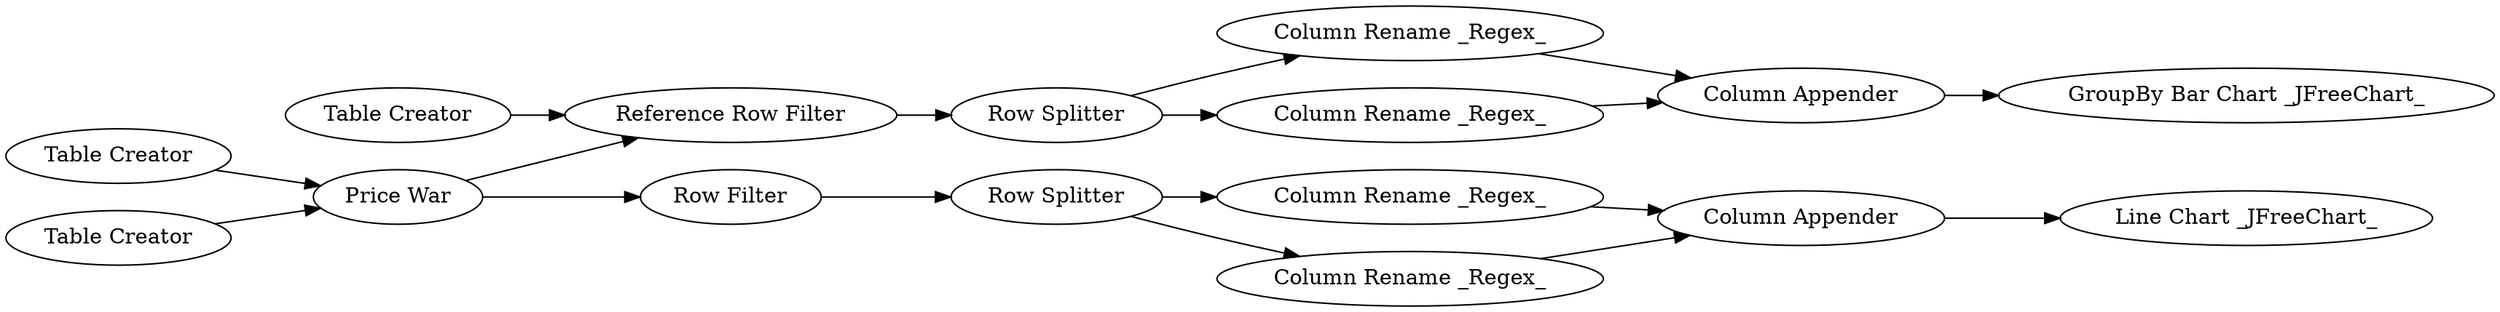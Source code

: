 digraph {
	"8318152023963383504_45" [label="Line Chart _JFreeChart_"]
	"-155298900882637571_41" [label="Row Splitter"]
	"-155298900882637571_43" [label="Column Rename _Regex_"]
	"-5138147963332111562_52" [label="Column Rename _Regex_"]
	"-155298900882637571_51" [label="Column Appender"]
	"8318152023963383504_1" [label="Table Creator"]
	"-5138147963332111562_51" [label="Column Rename _Regex_"]
	"8318152023963383504_54" [label="GroupBy Bar Chart _JFreeChart_"]
	"-5138147963332111562_53" [label="Row Splitter"]
	"-5138147963332111562_58" [label="Column Appender"]
	"-155298900882637571_42" [label="Column Rename _Regex_"]
	"8318152023963383504_3" [label="Price War"]
	"-5138147963332111562_56" [label="Table Creator"]
	"-155298900882637571_49" [label="Row Filter"]
	"8318152023963383504_2" [label="Table Creator"]
	"-5138147963332111562_57" [label="Reference Row Filter"]
	"-155298900882637571_42" -> "-155298900882637571_51"
	"-5138147963332111562_57" -> "-5138147963332111562_53"
	"-5138147963332111562_52" -> "-5138147963332111562_58"
	"-155298900882637571_43" -> "-155298900882637571_51"
	"-155298900882637571_51" -> "8318152023963383504_45"
	"8318152023963383504_1" -> "8318152023963383504_3"
	"-155298900882637571_49" -> "-155298900882637571_41"
	"-155298900882637571_41" -> "-155298900882637571_42"
	"-155298900882637571_41" -> "-155298900882637571_43"
	"8318152023963383504_3" -> "-5138147963332111562_57"
	"-5138147963332111562_58" -> "8318152023963383504_54"
	"-5138147963332111562_53" -> "-5138147963332111562_52"
	"8318152023963383504_3" -> "-155298900882637571_49"
	"-5138147963332111562_53" -> "-5138147963332111562_51"
	"-5138147963332111562_51" -> "-5138147963332111562_58"
	"8318152023963383504_2" -> "8318152023963383504_3"
	"-5138147963332111562_56" -> "-5138147963332111562_57"
	rankdir=LR
}
